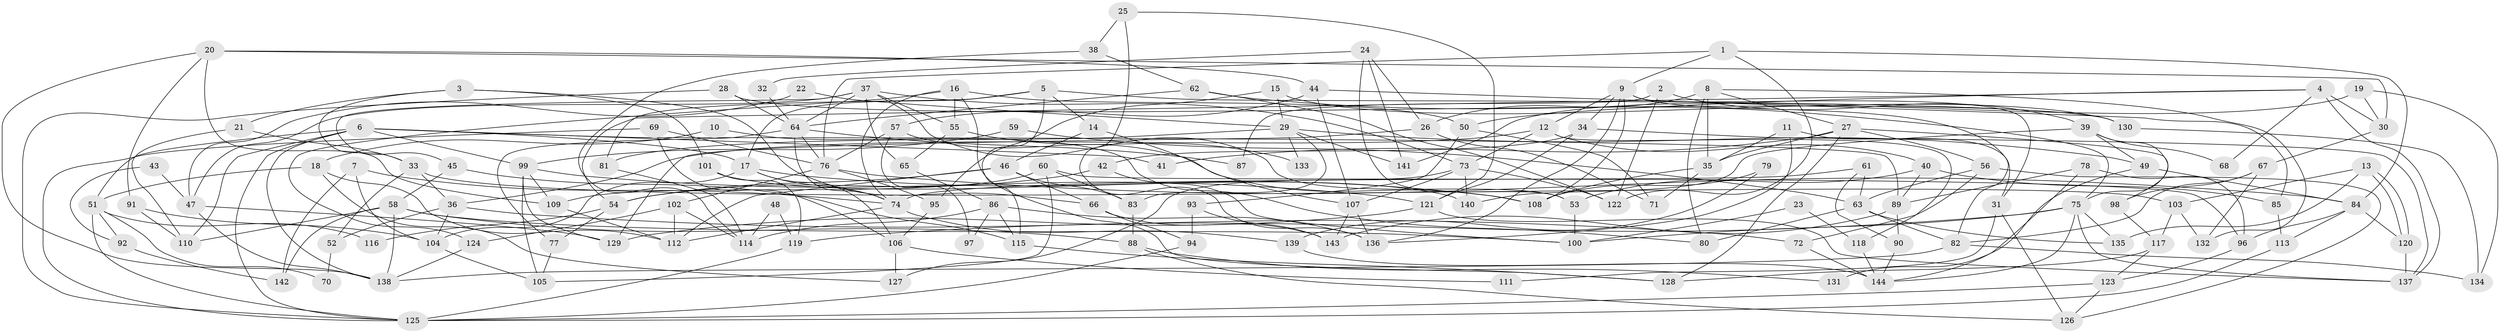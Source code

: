 // Generated by graph-tools (version 1.1) at 2025/36/03/09/25 02:36:11]
// undirected, 144 vertices, 288 edges
graph export_dot {
graph [start="1"]
  node [color=gray90,style=filled];
  1;
  2;
  3;
  4;
  5;
  6;
  7;
  8;
  9;
  10;
  11;
  12;
  13;
  14;
  15;
  16;
  17;
  18;
  19;
  20;
  21;
  22;
  23;
  24;
  25;
  26;
  27;
  28;
  29;
  30;
  31;
  32;
  33;
  34;
  35;
  36;
  37;
  38;
  39;
  40;
  41;
  42;
  43;
  44;
  45;
  46;
  47;
  48;
  49;
  50;
  51;
  52;
  53;
  54;
  55;
  56;
  57;
  58;
  59;
  60;
  61;
  62;
  63;
  64;
  65;
  66;
  67;
  68;
  69;
  70;
  71;
  72;
  73;
  74;
  75;
  76;
  77;
  78;
  79;
  80;
  81;
  82;
  83;
  84;
  85;
  86;
  87;
  88;
  89;
  90;
  91;
  92;
  93;
  94;
  95;
  96;
  97;
  98;
  99;
  100;
  101;
  102;
  103;
  104;
  105;
  106;
  107;
  108;
  109;
  110;
  111;
  112;
  113;
  114;
  115;
  116;
  117;
  118;
  119;
  120;
  121;
  122;
  123;
  124;
  125;
  126;
  127;
  128;
  129;
  130;
  131;
  132;
  133;
  134;
  135;
  136;
  137;
  138;
  139;
  140;
  141;
  142;
  143;
  144;
  1 -- 84;
  1 -- 122;
  1 -- 9;
  1 -- 76;
  2 -- 122;
  2 -- 39;
  2 -- 87;
  3 -- 101;
  3 -- 66;
  3 -- 21;
  3 -- 33;
  4 -- 30;
  4 -- 54;
  4 -- 50;
  4 -- 68;
  4 -- 137;
  5 -- 115;
  5 -- 17;
  5 -- 14;
  5 -- 81;
  5 -- 130;
  6 -- 125;
  6 -- 99;
  6 -- 17;
  6 -- 41;
  6 -- 51;
  6 -- 89;
  6 -- 110;
  6 -- 138;
  7 -- 104;
  7 -- 74;
  7 -- 142;
  8 -- 26;
  8 -- 35;
  8 -- 27;
  8 -- 80;
  8 -- 132;
  9 -- 108;
  9 -- 12;
  9 -- 31;
  9 -- 34;
  9 -- 82;
  9 -- 136;
  10 -- 80;
  10 -- 18;
  11 -- 31;
  11 -- 35;
  11 -- 136;
  12 -- 36;
  12 -- 40;
  12 -- 73;
  12 -- 118;
  13 -- 120;
  13 -- 120;
  13 -- 103;
  13 -- 135;
  14 -- 107;
  14 -- 46;
  15 -- 29;
  15 -- 130;
  15 -- 95;
  16 -- 128;
  16 -- 74;
  16 -- 50;
  16 -- 55;
  16 -- 124;
  17 -- 74;
  17 -- 104;
  17 -- 106;
  17 -- 108;
  18 -- 51;
  18 -- 127;
  18 -- 112;
  19 -- 30;
  19 -- 141;
  19 -- 134;
  20 -- 109;
  20 -- 138;
  20 -- 30;
  20 -- 44;
  20 -- 91;
  21 -- 33;
  21 -- 110;
  22 -- 29;
  22 -- 47;
  23 -- 100;
  23 -- 118;
  24 -- 26;
  24 -- 53;
  24 -- 32;
  24 -- 141;
  25 -- 121;
  25 -- 136;
  25 -- 38;
  26 -- 129;
  26 -- 71;
  27 -- 56;
  27 -- 35;
  27 -- 41;
  27 -- 98;
  27 -- 128;
  28 -- 130;
  28 -- 64;
  28 -- 125;
  29 -- 81;
  29 -- 83;
  29 -- 49;
  29 -- 133;
  29 -- 141;
  30 -- 67;
  31 -- 126;
  31 -- 111;
  32 -- 64;
  33 -- 103;
  33 -- 36;
  33 -- 52;
  34 -- 137;
  34 -- 42;
  34 -- 121;
  35 -- 108;
  35 -- 71;
  36 -- 104;
  36 -- 52;
  36 -- 72;
  37 -- 64;
  37 -- 73;
  37 -- 45;
  37 -- 47;
  37 -- 53;
  37 -- 55;
  37 -- 65;
  38 -- 114;
  38 -- 62;
  39 -- 75;
  39 -- 49;
  39 -- 68;
  39 -- 140;
  40 -- 89;
  40 -- 53;
  40 -- 85;
  42 -- 100;
  42 -- 54;
  43 -- 92;
  43 -- 47;
  44 -- 107;
  44 -- 57;
  44 -- 85;
  45 -- 58;
  45 -- 115;
  46 -- 54;
  46 -- 66;
  46 -- 83;
  46 -- 112;
  47 -- 138;
  47 -- 129;
  48 -- 119;
  48 -- 114;
  49 -- 84;
  49 -- 131;
  50 -- 71;
  50 -- 93;
  51 -- 125;
  51 -- 70;
  51 -- 92;
  51 -- 116;
  52 -- 70;
  53 -- 100;
  54 -- 77;
  54 -- 116;
  55 -- 65;
  55 -- 133;
  56 -- 72;
  56 -- 63;
  56 -- 126;
  57 -- 76;
  57 -- 97;
  57 -- 108;
  58 -- 110;
  58 -- 138;
  58 -- 88;
  58 -- 100;
  58 -- 142;
  59 -- 63;
  59 -- 99;
  60 -- 109;
  60 -- 105;
  60 -- 83;
  60 -- 96;
  61 -- 63;
  61 -- 74;
  61 -- 90;
  62 -- 75;
  62 -- 64;
  62 -- 122;
  63 -- 135;
  63 -- 82;
  63 -- 80;
  64 -- 76;
  64 -- 74;
  64 -- 77;
  64 -- 87;
  65 -- 86;
  66 -- 94;
  66 -- 143;
  67 -- 98;
  67 -- 82;
  67 -- 132;
  69 -- 125;
  69 -- 76;
  69 -- 106;
  72 -- 144;
  73 -- 107;
  73 -- 122;
  73 -- 127;
  73 -- 140;
  74 -- 112;
  74 -- 139;
  75 -- 137;
  75 -- 100;
  75 -- 119;
  75 -- 135;
  75 -- 144;
  76 -- 95;
  76 -- 84;
  76 -- 102;
  77 -- 105;
  78 -- 96;
  78 -- 144;
  78 -- 89;
  79 -- 139;
  79 -- 108;
  81 -- 114;
  82 -- 138;
  82 -- 134;
  83 -- 88;
  84 -- 113;
  84 -- 96;
  84 -- 120;
  85 -- 113;
  86 -- 136;
  86 -- 97;
  86 -- 114;
  86 -- 115;
  88 -- 126;
  88 -- 131;
  89 -- 90;
  89 -- 143;
  90 -- 144;
  91 -- 110;
  91 -- 104;
  92 -- 142;
  93 -- 143;
  93 -- 94;
  94 -- 125;
  95 -- 106;
  96 -- 123;
  98 -- 117;
  99 -- 121;
  99 -- 129;
  99 -- 105;
  99 -- 109;
  101 -- 119;
  101 -- 140;
  102 -- 112;
  102 -- 114;
  102 -- 124;
  103 -- 117;
  103 -- 132;
  104 -- 105;
  106 -- 111;
  106 -- 127;
  107 -- 136;
  107 -- 143;
  109 -- 112;
  113 -- 125;
  115 -- 128;
  117 -- 123;
  117 -- 128;
  118 -- 144;
  119 -- 125;
  120 -- 137;
  121 -- 137;
  121 -- 129;
  123 -- 126;
  123 -- 125;
  124 -- 138;
  130 -- 134;
  139 -- 144;
}

